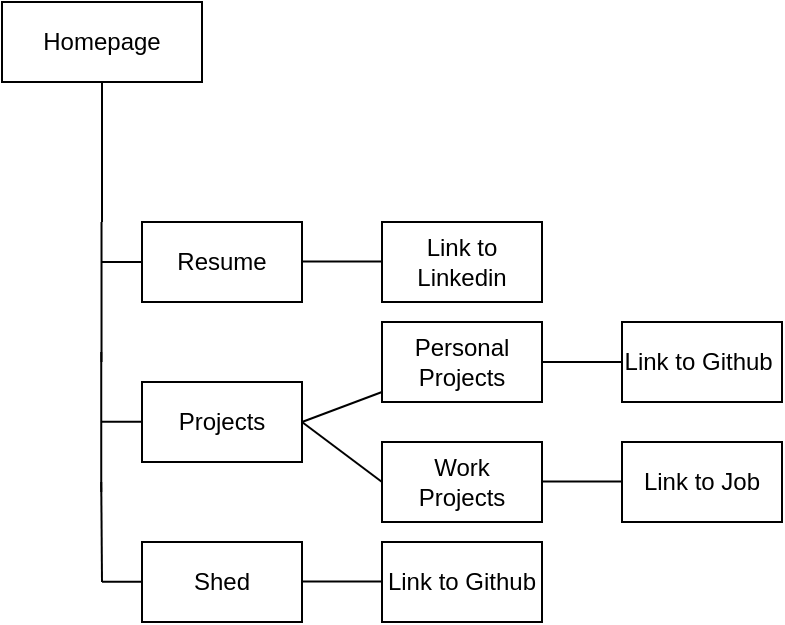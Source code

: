 <mxfile version="20.8.13" type="github">
  <diagram name="Page-1" id="2y5kcq44ZByHqeCwnkJB">
    <mxGraphModel dx="1147" dy="620" grid="1" gridSize="10" guides="1" tooltips="1" connect="1" arrows="1" fold="1" page="1" pageScale="1" pageWidth="850" pageHeight="1100" math="0" shadow="0">
      <root>
        <mxCell id="0" />
        <mxCell id="1" parent="0" />
        <mxCell id="Rqs1tYRSAkKovKcfagJW-1" value="Homepage" style="rounded=0;whiteSpace=wrap;html=1;" parent="1" vertex="1">
          <mxGeometry x="110" y="80" width="100" height="40" as="geometry" />
        </mxCell>
        <mxCell id="Rqs1tYRSAkKovKcfagJW-2" value="" style="endArrow=none;html=1;rounded=0;entryX=0.5;entryY=1;entryDx=0;entryDy=0;" parent="1" target="Rqs1tYRSAkKovKcfagJW-1" edge="1">
          <mxGeometry width="50" height="50" relative="1" as="geometry">
            <mxPoint x="160" y="190" as="sourcePoint" />
            <mxPoint x="180" y="140" as="targetPoint" />
            <Array as="points">
              <mxPoint x="160" y="170" />
            </Array>
          </mxGeometry>
        </mxCell>
        <mxCell id="Rqs1tYRSAkKovKcfagJW-3" value="Resume" style="rounded=0;whiteSpace=wrap;html=1;" parent="1" vertex="1">
          <mxGeometry x="180" y="190" width="80" height="40" as="geometry" />
        </mxCell>
        <mxCell id="Rqs1tYRSAkKovKcfagJW-4" value="Projects" style="rounded=0;whiteSpace=wrap;html=1;" parent="1" vertex="1">
          <mxGeometry x="180" y="270" width="80" height="40" as="geometry" />
        </mxCell>
        <mxCell id="Rqs1tYRSAkKovKcfagJW-5" value="Shed" style="rounded=0;whiteSpace=wrap;html=1;" parent="1" vertex="1">
          <mxGeometry x="180" y="350" width="80" height="40" as="geometry" />
        </mxCell>
        <mxCell id="Rqs1tYRSAkKovKcfagJW-7" value="" style="endArrow=none;html=1;rounded=0;entryX=0.5;entryY=1;entryDx=0;entryDy=0;" parent="1" edge="1">
          <mxGeometry width="50" height="50" relative="1" as="geometry">
            <mxPoint x="159.76" y="260" as="sourcePoint" />
            <mxPoint x="159.76" y="190" as="targetPoint" />
          </mxGeometry>
        </mxCell>
        <mxCell id="Rqs1tYRSAkKovKcfagJW-8" value="" style="endArrow=none;html=1;rounded=0;entryX=0.5;entryY=1;entryDx=0;entryDy=0;" parent="1" edge="1">
          <mxGeometry width="50" height="50" relative="1" as="geometry">
            <mxPoint x="159.62" y="325" as="sourcePoint" />
            <mxPoint x="159.62" y="255" as="targetPoint" />
          </mxGeometry>
        </mxCell>
        <mxCell id="Rqs1tYRSAkKovKcfagJW-9" value="" style="endArrow=none;html=1;rounded=0;entryX=0.5;entryY=1;entryDx=0;entryDy=0;" parent="1" edge="1">
          <mxGeometry width="50" height="50" relative="1" as="geometry">
            <mxPoint x="160" y="370" as="sourcePoint" />
            <mxPoint x="159.62" y="320" as="targetPoint" />
          </mxGeometry>
        </mxCell>
        <mxCell id="Rqs1tYRSAkKovKcfagJW-11" value="" style="endArrow=none;html=1;rounded=0;entryX=0;entryY=0.5;entryDx=0;entryDy=0;" parent="1" target="Rqs1tYRSAkKovKcfagJW-3" edge="1">
          <mxGeometry width="50" height="50" relative="1" as="geometry">
            <mxPoint x="160" y="210" as="sourcePoint" />
            <mxPoint x="185" y="200" as="targetPoint" />
          </mxGeometry>
        </mxCell>
        <mxCell id="Rqs1tYRSAkKovKcfagJW-12" value="" style="endArrow=none;html=1;rounded=0;entryX=0;entryY=0.5;entryDx=0;entryDy=0;" parent="1" edge="1">
          <mxGeometry width="50" height="50" relative="1" as="geometry">
            <mxPoint x="160" y="289.87" as="sourcePoint" />
            <mxPoint x="180" y="289.87" as="targetPoint" />
          </mxGeometry>
        </mxCell>
        <mxCell id="Rqs1tYRSAkKovKcfagJW-13" value="" style="endArrow=none;html=1;rounded=0;entryX=0;entryY=0.5;entryDx=0;entryDy=0;" parent="1" edge="1">
          <mxGeometry width="50" height="50" relative="1" as="geometry">
            <mxPoint x="160" y="369.87" as="sourcePoint" />
            <mxPoint x="180" y="369.87" as="targetPoint" />
          </mxGeometry>
        </mxCell>
        <mxCell id="Rqs1tYRSAkKovKcfagJW-15" value="" style="endArrow=none;html=1;rounded=0;" parent="1" target="Rqs1tYRSAkKovKcfagJW-16" edge="1">
          <mxGeometry width="50" height="50" relative="1" as="geometry">
            <mxPoint x="260" y="290" as="sourcePoint" />
            <mxPoint x="300" y="290" as="targetPoint" />
          </mxGeometry>
        </mxCell>
        <mxCell id="Rqs1tYRSAkKovKcfagJW-16" value="Personal Projects" style="rounded=0;whiteSpace=wrap;html=1;" parent="1" vertex="1">
          <mxGeometry x="300" y="240" width="80" height="40" as="geometry" />
        </mxCell>
        <mxCell id="Rqs1tYRSAkKovKcfagJW-18" value="Work&lt;br&gt;&amp;nbsp;Projects&amp;nbsp;" style="rounded=0;whiteSpace=wrap;html=1;" parent="1" vertex="1">
          <mxGeometry x="300" y="300" width="80" height="40" as="geometry" />
        </mxCell>
        <mxCell id="Rqs1tYRSAkKovKcfagJW-19" value="" style="endArrow=none;html=1;rounded=0;exitX=1;exitY=0.5;exitDx=0;exitDy=0;entryX=0;entryY=0.5;entryDx=0;entryDy=0;" parent="1" source="Rqs1tYRSAkKovKcfagJW-4" target="Rqs1tYRSAkKovKcfagJW-18" edge="1">
          <mxGeometry width="50" height="50" relative="1" as="geometry">
            <mxPoint x="270" y="300" as="sourcePoint" />
            <mxPoint x="310" y="285" as="targetPoint" />
          </mxGeometry>
        </mxCell>
        <mxCell id="Rqs1tYRSAkKovKcfagJW-20" value="Link to Github&amp;nbsp;" style="rounded=0;whiteSpace=wrap;html=1;" parent="1" vertex="1">
          <mxGeometry x="420" y="240" width="80" height="40" as="geometry" />
        </mxCell>
        <mxCell id="Rqs1tYRSAkKovKcfagJW-22" value="" style="endArrow=none;html=1;rounded=0;entryX=0;entryY=0.5;entryDx=0;entryDy=0;" parent="1" target="Rqs1tYRSAkKovKcfagJW-20" edge="1">
          <mxGeometry width="50" height="50" relative="1" as="geometry">
            <mxPoint x="380" y="260" as="sourcePoint" />
            <mxPoint x="430" y="210" as="targetPoint" />
          </mxGeometry>
        </mxCell>
        <mxCell id="Rqs1tYRSAkKovKcfagJW-23" value="Link to Job" style="rounded=0;whiteSpace=wrap;html=1;" parent="1" vertex="1">
          <mxGeometry x="420" y="300" width="80" height="40" as="geometry" />
        </mxCell>
        <mxCell id="Rqs1tYRSAkKovKcfagJW-24" value="" style="endArrow=none;html=1;rounded=0;entryX=0;entryY=0.5;entryDx=0;entryDy=0;" parent="1" edge="1">
          <mxGeometry width="50" height="50" relative="1" as="geometry">
            <mxPoint x="380" y="319.77" as="sourcePoint" />
            <mxPoint x="420" y="319.77" as="targetPoint" />
          </mxGeometry>
        </mxCell>
        <mxCell id="Rqs1tYRSAkKovKcfagJW-26" value="Link to Linkedin" style="rounded=0;whiteSpace=wrap;html=1;" parent="1" vertex="1">
          <mxGeometry x="300" y="190" width="80" height="40" as="geometry" />
        </mxCell>
        <mxCell id="Rqs1tYRSAkKovKcfagJW-28" value="" style="endArrow=none;html=1;rounded=0;entryX=0;entryY=0.5;entryDx=0;entryDy=0;" parent="1" edge="1">
          <mxGeometry width="50" height="50" relative="1" as="geometry">
            <mxPoint x="260" y="209.77" as="sourcePoint" />
            <mxPoint x="300" y="209.77" as="targetPoint" />
          </mxGeometry>
        </mxCell>
        <mxCell id="Rqs1tYRSAkKovKcfagJW-30" value="" style="endArrow=none;html=1;rounded=0;entryX=0;entryY=0.5;entryDx=0;entryDy=0;" parent="1" edge="1">
          <mxGeometry width="50" height="50" relative="1" as="geometry">
            <mxPoint x="260" y="369.77" as="sourcePoint" />
            <mxPoint x="300" y="369.77" as="targetPoint" />
          </mxGeometry>
        </mxCell>
        <mxCell id="Rqs1tYRSAkKovKcfagJW-31" value="Link to Github" style="rounded=0;whiteSpace=wrap;html=1;" parent="1" vertex="1">
          <mxGeometry x="300" y="350" width="80" height="40" as="geometry" />
        </mxCell>
      </root>
    </mxGraphModel>
  </diagram>
</mxfile>
